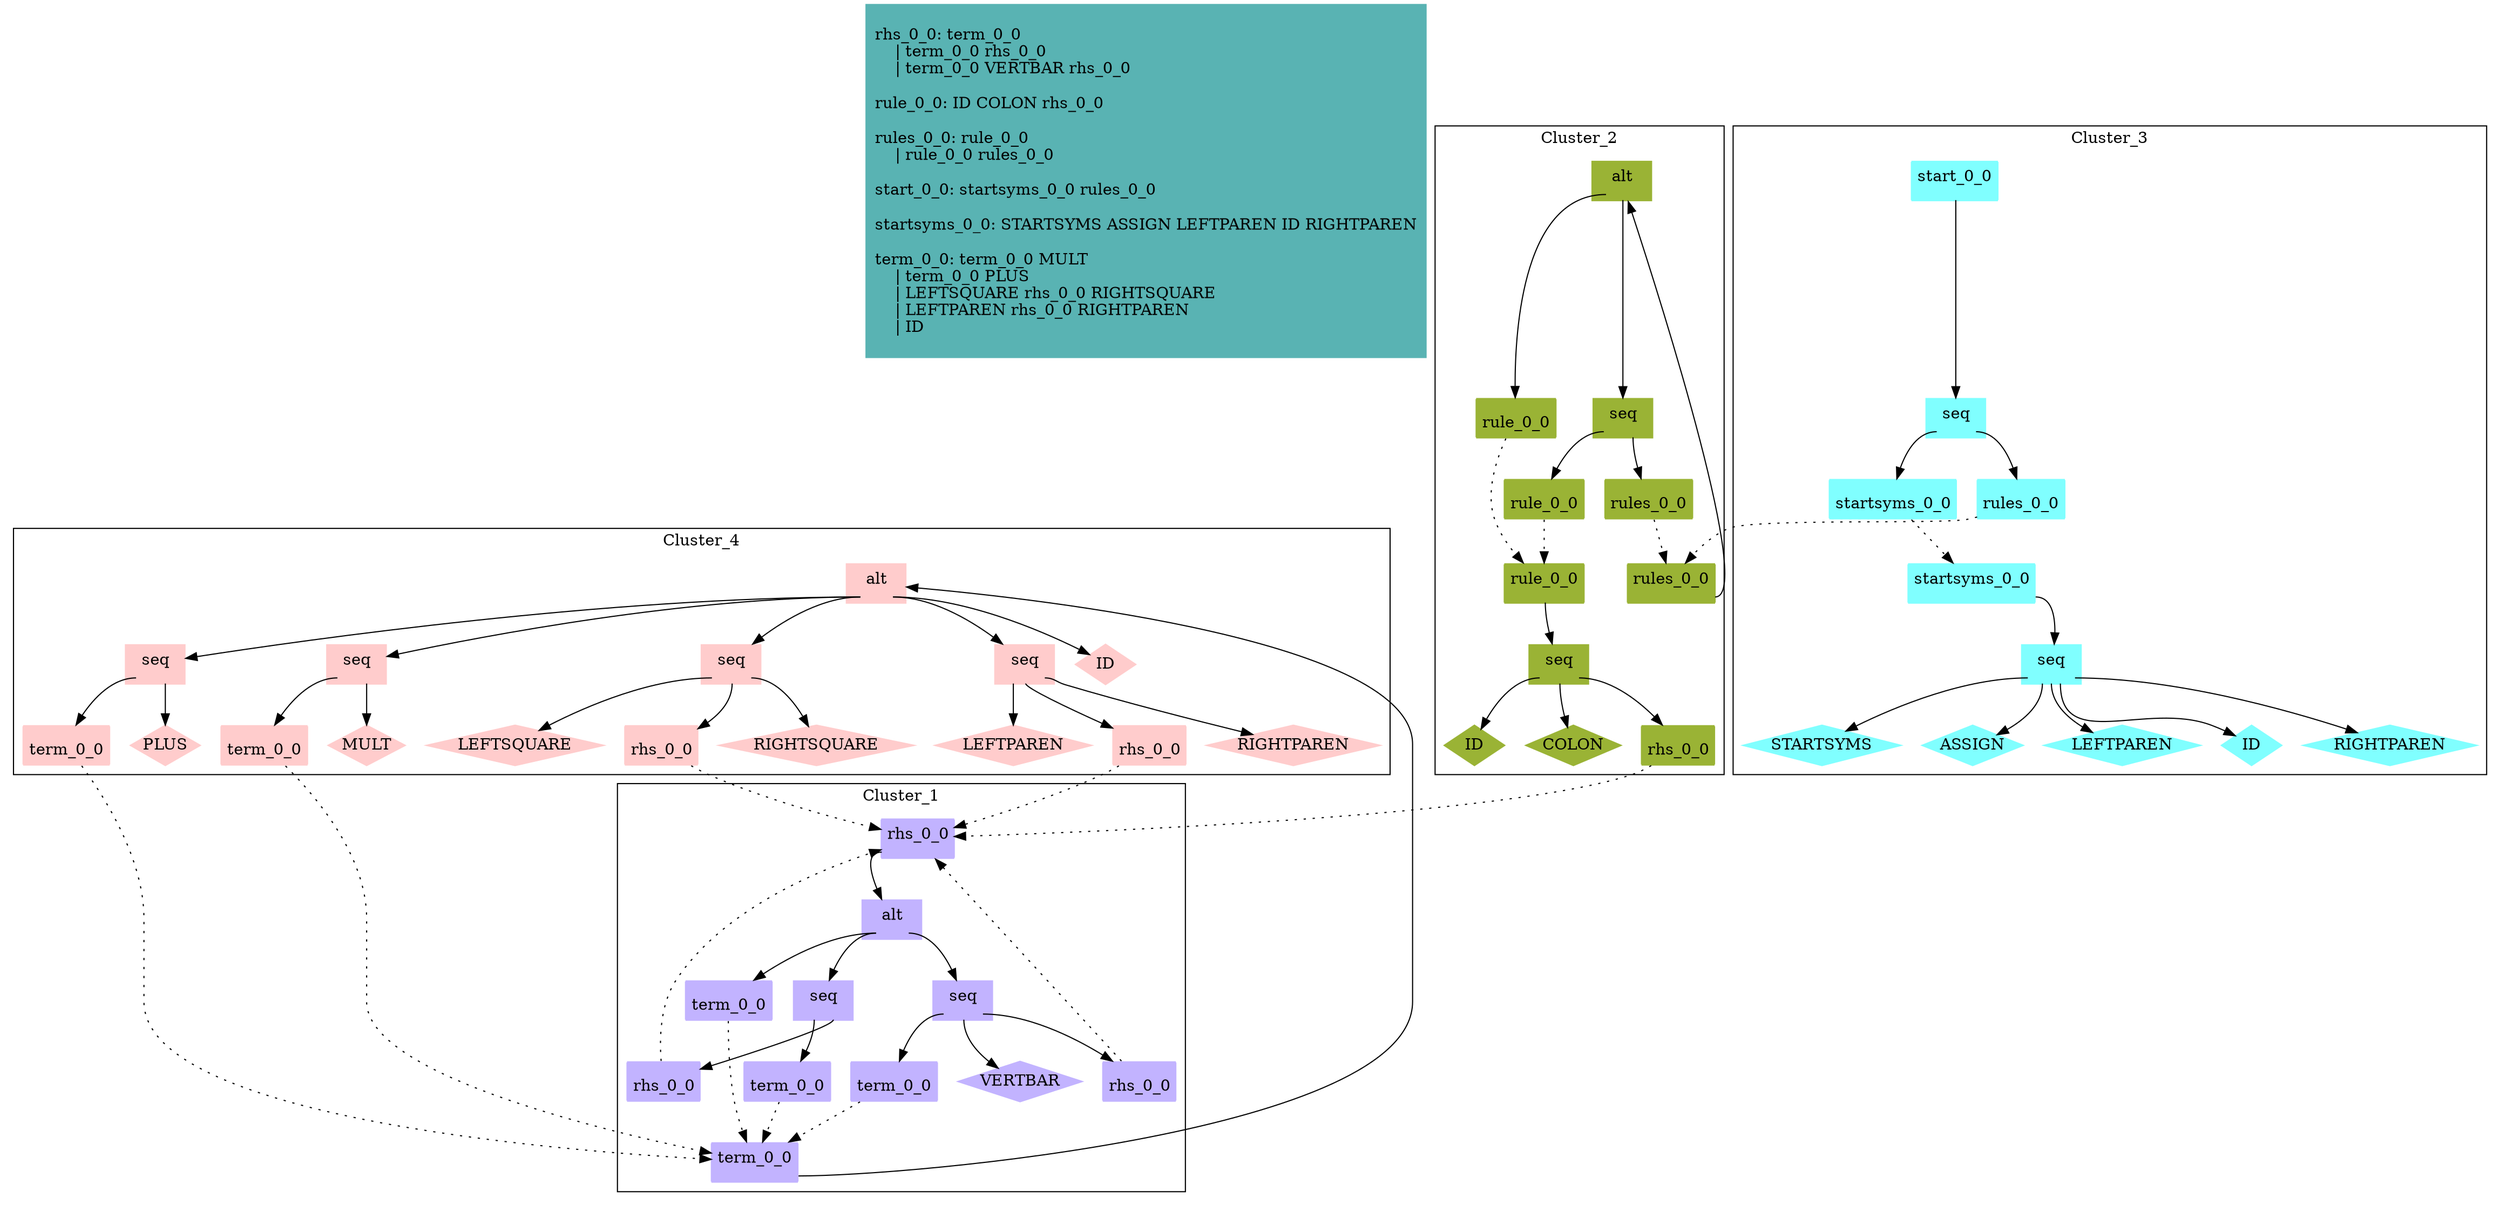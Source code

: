 digraph {
Grammar [shape="rectangle", style = filled, color =".5 .5 .7",  label = "\lrhs_0_0: term_0_0\l    | term_0_0 rhs_0_0\l    | term_0_0 VERTBAR rhs_0_0\l\lrule_0_0: ID COLON rhs_0_0\l\lrules_0_0: rule_0_0\l    | rule_0_0 rules_0_0\l\lstart_0_0: startsyms_0_0 rules_0_0\l\lstartsyms_0_0: STARTSYMS ASSIGN LEFTPAREN ID RIGHTPAREN\l\lterm_0_0: term_0_0 MULT\l    | term_0_0 PLUS\l    | LEFTSQUARE rhs_0_0 RIGHTSQUARE\l    | LEFTPAREN rhs_0_0 RIGHTPAREN\l    | ID\l "];

0:F -> 1 [style=solid];

1:F -> 2 [style=solid];

2 [shape="none", margin=0, style = filled, color =".7 .3 1.0", label = < <table border="1" cellborder="0" cellspacing="0" cellpadding="4"><tr><td port="H"></td></tr><tr><td>term_0_0</td></tr></table> > ];

2 -> 3 [style=dotted];

1:F -> 4 [style=solid];

4:F0 -> 5 [style=solid];

5 [shape="none", margin=0, style = filled, color =".7 .3 1.0", label = < <table border="1" cellborder="0" cellspacing="0" cellpadding="4"><tr><td port="H"></td></tr><tr><td>term_0_0</td></tr></table> > ];

5 -> 3 [style=dotted];

4:F1 -> 6 [style=solid];

6 [shape="none", margin=0, style = filled, color =".7 .3 1.0", label = < <table border="1" cellborder="0" cellspacing="0" cellpadding="4"><tr><td port="H"></td></tr><tr><td>rhs_0_0</td></tr></table> > ];

6 -> 0 [style=dotted];

4 [shape="none", margin=0, style = filled, color =".7 .3 1.0", label = < <table border="1" cellborder="0" cellspacing="0" cellpadding="4"><tr><td colspan="2">seq</td></tr><tr><td port="F0"></td><td port="F1"></td></tr></table> > ];

1:F -> 7 [style=solid];

7:F0 -> 8 [style=solid];

8 [shape="none", margin=0, style = filled, color =".7 .3 1.0", label = < <table border="1" cellborder="0" cellspacing="0" cellpadding="4"><tr><td port="H"></td></tr><tr><td>term_0_0</td></tr></table> > ];

8 -> 3 [style=dotted];

7:F1 -> 9 [style=solid];

9 [shape="diamond", margin=0, style = filled, color =".7 .3 1.0", label="VERTBAR"];

7:F2 -> 10 [style=solid];

10 [shape="none", margin=0, style = filled, color =".7 .3 1.0", label = < <table border="1" cellborder="0" cellspacing="0" cellpadding="4"><tr><td port="H"></td></tr><tr><td>rhs_0_0</td></tr></table> > ];

10 -> 0 [style=dotted];

7 [shape="none", margin=0, style = filled, color =".7 .3 1.0", label = < <table border="1" cellborder="0" cellspacing="0" cellpadding="4"><tr><td colspan="3">seq</td></tr><tr><td port="F0"></td><td port="F1"></td><td port="F2"></td></tr></table> > ];

1 [shape="none", margin=0, style = filled, color =".7 .3 1.0", label = < <table border="1" cellborder="0" cellspacing="0" cellpadding="4"><tr><td>alt</td></tr><tr><td port="F"></td></tr></table> > ];

0 [shape="none", margin=0, style = filled, color =".7 .3 1.0", label = < <table border="1" cellborder="0" cellspacing="0" cellpadding="4"><tr><td>rhs_0_0</td></tr><tr><td port="F"></td></tr></table> > ];

11:F -> 12 [style=solid];

12:F0 -> 13 [style=solid];

13 [shape="diamond", margin=0, style = filled, color =".2 .7 .7", label="ID"];

12:F1 -> 14 [style=solid];

14 [shape="diamond", margin=0, style = filled, color =".2 .7 .7", label="COLON"];

12:F2 -> 15 [style=solid];

15 [shape="none", margin=0, style = filled, color =".2 .7 .7", label = < <table border="1" cellborder="0" cellspacing="0" cellpadding="4"><tr><td port="H"></td></tr><tr><td>rhs_0_0</td></tr></table> > ];

15 -> 0 [style=dotted];

12 [shape="none", margin=0, style = filled, color =".2 .7 .7", label = < <table border="1" cellborder="0" cellspacing="0" cellpadding="4"><tr><td colspan="3">seq</td></tr><tr><td port="F0"></td><td port="F1"></td><td port="F2"></td></tr></table> > ];

11 [shape="none", margin=0, style = filled, color =".2 .7 .7", label = < <table border="1" cellborder="0" cellspacing="0" cellpadding="4"><tr><td>rule_0_0</td></tr><tr><td port="F"></td></tr></table> > ];

16:F -> 17 [style=solid];

17:F -> 18 [style=solid];

18 [shape="none", margin=0, style = filled, color =".2 .7 .7", label = < <table border="1" cellborder="0" cellspacing="0" cellpadding="4"><tr><td port="H"></td></tr><tr><td>rule_0_0</td></tr></table> > ];

18 -> 11 [style=dotted];

17:F -> 19 [style=solid];

19:F0 -> 20 [style=solid];

20 [shape="none", margin=0, style = filled, color =".2 .7 .7",  label = < <table border="1" cellborder="0" cellspacing="0" cellpadding="4"><tr><td port="H"></td></tr><tr><td>rule_0_0</td></tr></table> > ];

20 -> 11 [style=dotted];

19:F1 -> 21 [style=solid];

21 [shape="none", margin=0, style = filled, color =".2 .7 .7", label = < <table border="1" cellborder="0" cellspacing="0" cellpadding="4"><tr><td port="H"></td></tr><tr><td>rules_0_0</td></tr></table> > ];

21 -> 16 [style=dotted];

19 [shape="none", margin=0, style = filled, color =".2 .7 .7", label = < <table border="1" cellborder="0" cellspacing="0" cellpadding="4"><tr><td colspan="2">seq</td></tr><tr><td port="F0"></td><td port="F1"></td></tr></table> > ];

17 [shape="none", margin=0, style = filled, color =".2 .7 .7", label = < <table border="1" cellborder="0" cellspacing="0" cellpadding="4"><tr><td>alt</td></tr><tr><td port="F"></td></tr></table> > ];

16 [shape="none", margin=0, style = filled, color =".2 .7 .7", label = < <table border="1" cellborder="0" cellspacing="0" cellpadding="4"><tr><td>rules_0_0</td></tr><tr><td port="F"></td></tr></table> > ];

22:F -> 23 [style=solid];

23:F0 -> 24 [style=solid];

24 [shape="none", margin=0, style = filled, color =".5 .5 1.0", label = < <table border="1" cellborder="0" cellspacing="0" cellpadding="4"><tr><td port="H"></td></tr><tr><td>startsyms_0_0</td></tr></table> > ];

24 -> 25 [style=dotted];

23:F1 -> 26 [style=solid];

26 [shape="none", margin=0, style = filled, color =".5 .5 1.0", label = < <table border="1" cellborder="0" cellspacing="0" cellpadding="4"><tr><td port="H"></td></tr><tr><td>rules_0_0</td></tr></table> > ];

26 -> 16 [style=dotted];

23 [shape="none", margin=0, style = filled, color =".5 .5 1.0", label = < <table border="1" cellborder="0" cellspacing="0" cellpadding="4"><tr><td colspan="2">seq</td></tr><tr><td port="F0"></td><td port="F1"></td></tr></table> > ];

22 [shape="none", margin=0, style = filled, color =".5 .5 1.0", label = < <table border="1" cellborder="0" cellspacing="0" cellpadding="4"><tr><td>start_0_0</td></tr><tr><td port="F"></td></tr></table> > ];

25:F -> 27 [style=solid];

27:F0 -> 28 [style=solid];

28 [shape="diamond", margin=0, style = filled, color =".5 .5 1.0", label="STARTSYMS"];

27:F1 -> 29 [style=solid];

29 [shape="diamond", margin=0, style = filled, color =".5 .5 1.0", label="ASSIGN"];

27:F2 -> 30 [style=solid];

30 [shape="diamond", margin=0, style = filled, color =".5 .5 1.0", label="LEFTPAREN"];

27:F3 -> 31 [style=solid];

31 [shape="diamond", margin=0, style = filled, color =".5 .5 1.0", label="ID"];

27:F4 -> 32 [style=solid];

32 [shape="diamond", margin=0, style = filled, color =".5 .5 1.0", label="RIGHTPAREN"];

27 [shape="none", margin=0, style = filled, color =".5 .5 1.0", label = < <table border="1" cellborder="0" cellspacing="0" cellpadding="4"><tr><td colspan="5">seq</td></tr><tr><td port="F0"></td><td port="F1"></td><td port="F2"></td><td port="F3"></td><td port="F4"></td></tr></table> > ];

25 [shape="none", margin=0, style = filled, color =".5 .5 1.0", label = < <table border="1" cellborder="0" cellspacing="0" cellpadding="4"><tr><td>startsyms_0_0</td></tr><tr><td port="F"></td></tr></table> > ];

3:F -> 33 [style=solid];

33:F -> 34 [style=solid];

34:F0 -> 35 [style=solid];

35 [shape="none", margin=0, style = filled, color ="1.0 .2 1.0", label = < <table border="1" cellborder="0" cellspacing="0" cellpadding="4"><tr><td port="H"></td></tr><tr><td>term_0_0</td></tr></table> > ];

35 -> 3 [style=dotted];

34:F1 -> 36 [style=solid];

36 [shape="diamond", style = filled, color ="1.0 .2 1.0", margin=0, label="MULT"];

34 [shape="none", margin=0, style = filled, color ="1.0 .2 1.0", label = < <table border="1" cellborder="0" cellspacing="0" cellpadding="4"><tr><td colspan="2">seq</td></tr><tr><td port="F0"></td><td port="F1"></td></tr></table> > ];

33:F -> 37 [style=solid];

37:F0 -> 38 [style=solid];

38 [shape="none", margin=0, style = filled, color ="1.0 .2 1.0", label = < <table border="1" cellborder="0" cellspacing="0" cellpadding="4"><tr><td port="H"></td></tr><tr><td>term_0_0</td></tr></table> > ];

38 -> 3 [style=dotted];

37:F1 -> 39 [style=solid];

39 [shape="diamond", margin=0, style = filled, color ="1.0 .2 1.0", label="PLUS"];

37 [shape="none", margin=0, style = filled, color ="1.0 .2 1.0", label = < <table border="1" cellborder="0" cellspacing="0" cellpadding="4"><tr><td colspan="2">seq</td></tr><tr><td port="F0"></td><td port="F1"></td></tr></table> > ];

33:F -> 40 [style=solid];

40:F0 -> 41 [style=solid];

41 [shape="diamond", margin=0, style = filled, color ="1.0 .2 1.0", label="LEFTSQUARE"];

40:F1 -> 42 [style=solid];

42 [shape="none", margin=0, style = filled, color ="1.0 .2 1.0", label = < <table border="1" cellborder="0" cellspacing="0" cellpadding="4"><tr><td port="H"></td></tr><tr><td>rhs_0_0</td></tr></table> > ];

42 -> 0 [style=dotted];

40:F2 -> 43 [style=solid];

43 [shape="diamond", style = filled, color ="1.0 .2 1.0", margin=0, label="RIGHTSQUARE"];

40 [shape="none", margin=0, style = filled, color ="1.0 .2 1.0", label = < <table border="1" cellborder="0" cellspacing="0" cellpadding="4"><tr><td colspan="3">seq</td></tr><tr><td port="F0"></td><td port="F1"></td><td port="F2"></td></tr></table> > ];

33:F -> 44 [style=solid];

44:F0 -> 45 [style=solid];

45 [shape="diamond", style = filled, color ="1.0 .2 1.0", margin=0, label="LEFTPAREN"];

44:F1 -> 46 [style=solid];

46 [shape="none", margin=0, style = filled, color ="1.0 .2 1.0", label = < <table border="1" cellborder="0" cellspacing="0" cellpadding="4"><tr><td port="H"></td></tr><tr><td>rhs_0_0</td></tr></table> > ];

46 -> 0 [style=dotted];

44:F2 -> 47 [style=solid];

47 [shape="diamond", style = filled, color ="1.0 .2 1.0", margin=0, label="RIGHTPAREN"];

44 [shape="none", margin=0, style = filled, color ="1.0 .2 1.0", label = < <table border="1" cellborder="0" cellspacing="0" cellpadding="4"><tr><td colspan="3">seq</td></tr><tr><td port="F0"></td><td port="F1"></td><td port="F2"></td></tr></table> > ];

33:F -> 48 [style=solid];

48 [shape="diamond", style = filled, color ="1.0 .2 1.0", margin=0, label="ID"];

33 [shape="none", margin=0, style = filled, color ="1.0 .2 1.0", label = < <table border="1" cellborder="0" cellspacing="0" cellpadding="4"><tr><td>alt</td></tr><tr><td port="F"></td></tr></table> > ];

3 [shape="none", margin=0, style = filled, color =".7 .3 1.0", label = < <table border="1" cellborder="0" cellspacing="0" cellpadding="4"><tr><td>term_0_0</td></tr><tr><td port="F"></td></tr></table> > ];

//cluster 1
subgraph cluster_1 { 
label ="Cluster_1";
node[shape=record style = "filled" fillcolor=blue];
7;
8;9;10;0;1;2;3;4;5;6;	
}

//cluster 2
subgraph cluster_2 {
	label = "Cluster_2"
	node [shape = recond];
	11;12;13;14;15;16;17;18;19;20;21;
	
}

//cluster 3
subgraph cluster_3 {
	label = "Cluster_3"
	node [shape = recond];
	22;23;24;25;26;27;28;29;30;31;32;
	
}

//cluster 4
subgraph cluster_4 {
	label = "Cluster_4"
	node [shape = recond];
33;34;35;36;37;38;39;40;41;42;43;44;45;46;47;48;

}

}